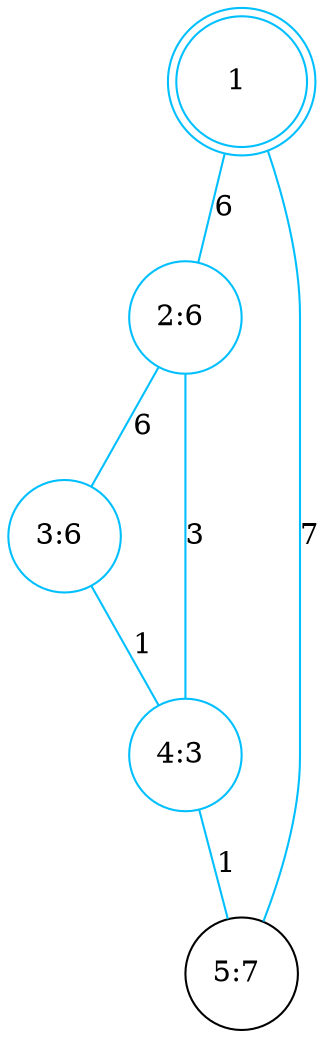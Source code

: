graph mygraph{
fontpath="./Font/";
fontname="DroidSansMonoSlashed.ttf";
1 [shape=doublecircle,label ="  1   "];
node [shape=circle, fixedsize = true, width = 0.75, height = 0.75];
2 [ label = " 2:6  ",shape=circle, fixedsize = true, width = 0.75, height = 0.75 ];
3 [ label = " 3:6  ",shape=circle, fixedsize = true, width = 0.75, height = 0.75 ];
4 [ label = " 4:3  ",shape=circle, fixedsize = true, width = 0.75, height = 0.75 ];
5 [ label = " 5:7  ",shape=circle, fixedsize = true, width = 0.75, height = 0.75 ];
1[color=deepskyblue];
1--2[label = 6, color=deepskyblue ];
1[color=deepskyblue];
1--5[label = 7, color=deepskyblue ];

2[color=deepskyblue];
2--3[label = 6, color=deepskyblue ];
2[color=deepskyblue];
2--4[label = 3, color=deepskyblue ];

3[color=deepskyblue];
3--4[label = 1, color=deepskyblue ];

4[color=deepskyblue];
4--5[label = 1, color=deepskyblue ];


}

